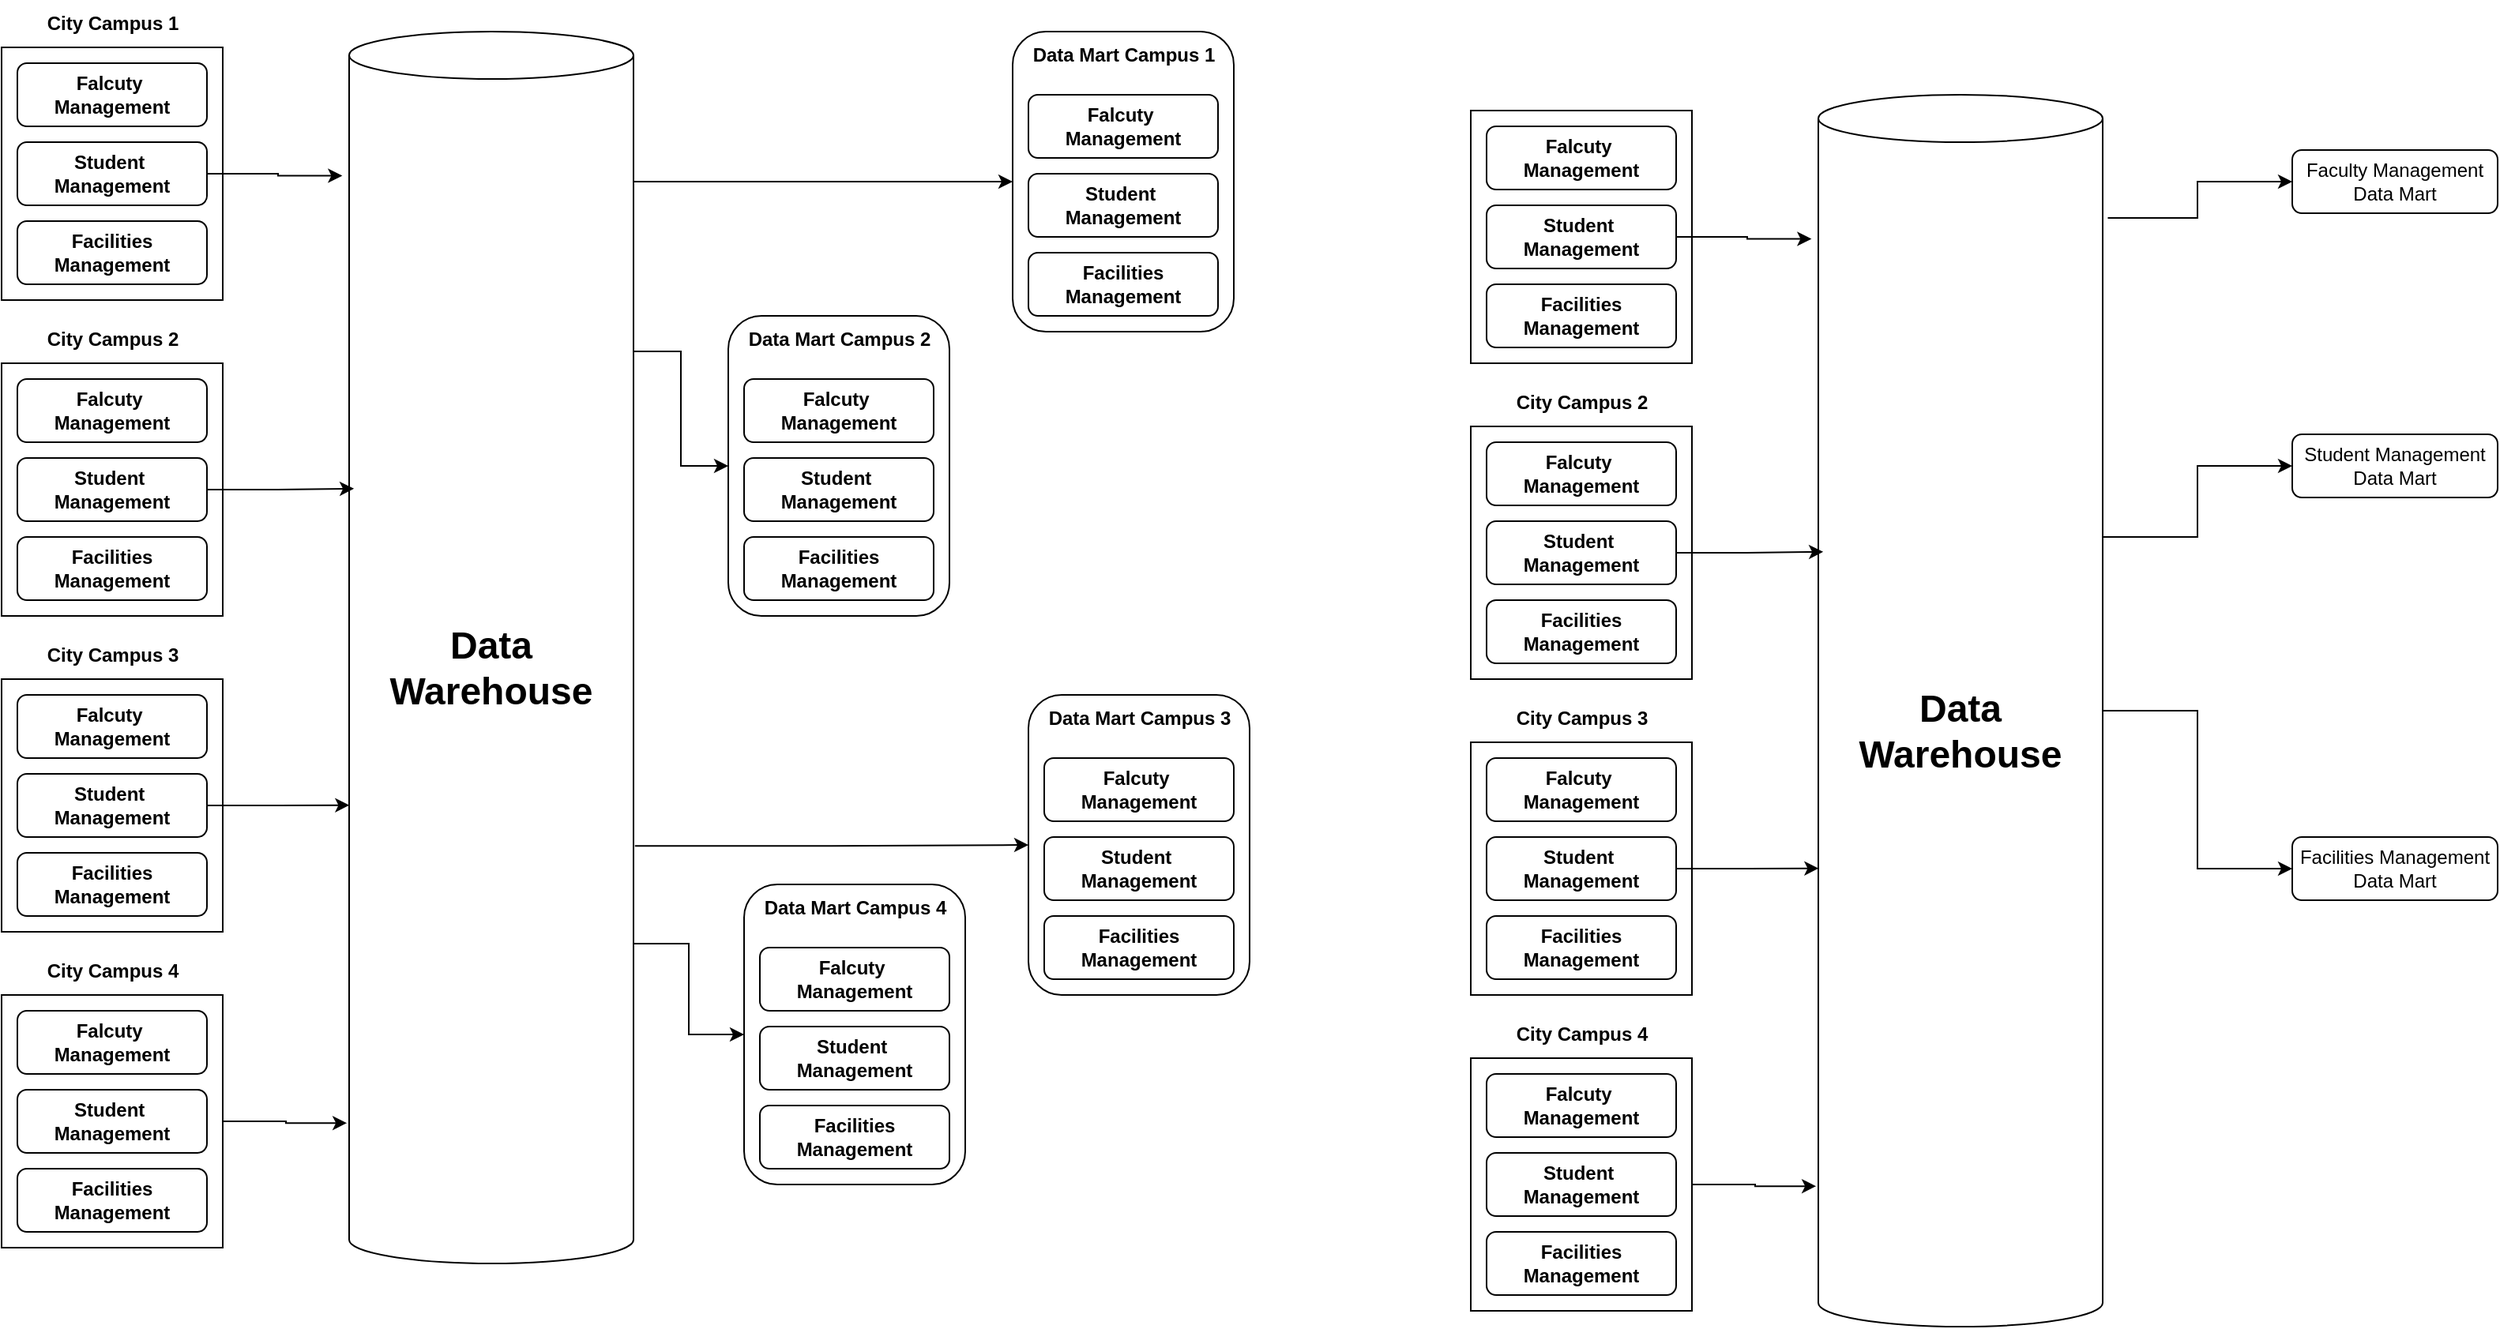 <mxfile version="24.2.3" type="device">
  <diagram name="Page-1" id="tENiPY-9sCodkAO10xxl">
    <mxGraphModel dx="2345" dy="949" grid="1" gridSize="10" guides="1" tooltips="1" connect="1" arrows="1" fold="1" page="1" pageScale="1" pageWidth="850" pageHeight="1100" math="0" shadow="0">
      <root>
        <mxCell id="0" />
        <mxCell id="1" parent="0" />
        <mxCell id="uEPAvsmC9k6E7ESDGV_1-8" value="" style="group;fontStyle=1" vertex="1" connectable="0" parent="1">
          <mxGeometry x="40" y="10" width="140" height="190" as="geometry" />
        </mxCell>
        <mxCell id="uEPAvsmC9k6E7ESDGV_1-6" value="" style="rounded=0;whiteSpace=wrap;html=1;fontStyle=1" vertex="1" parent="uEPAvsmC9k6E7ESDGV_1-8">
          <mxGeometry y="30" width="140" height="160" as="geometry" />
        </mxCell>
        <mxCell id="uEPAvsmC9k6E7ESDGV_1-2" value="Falcuty&amp;nbsp;&lt;div&gt;Management&lt;/div&gt;" style="rounded=1;whiteSpace=wrap;html=1;fontStyle=1" vertex="1" parent="uEPAvsmC9k6E7ESDGV_1-8">
          <mxGeometry x="10" y="40" width="120" height="40" as="geometry" />
        </mxCell>
        <mxCell id="uEPAvsmC9k6E7ESDGV_1-4" value="Student&amp;nbsp;&lt;div&gt;Management&lt;/div&gt;" style="rounded=1;whiteSpace=wrap;html=1;fontStyle=1" vertex="1" parent="uEPAvsmC9k6E7ESDGV_1-8">
          <mxGeometry x="10" y="90" width="120" height="40" as="geometry" />
        </mxCell>
        <mxCell id="uEPAvsmC9k6E7ESDGV_1-5" value="Facilities&lt;div&gt;Management&lt;/div&gt;" style="rounded=1;whiteSpace=wrap;html=1;fontStyle=1" vertex="1" parent="uEPAvsmC9k6E7ESDGV_1-8">
          <mxGeometry x="10" y="140" width="120" height="40" as="geometry" />
        </mxCell>
        <mxCell id="uEPAvsmC9k6E7ESDGV_1-7" value="City Campus 1" style="text;html=1;align=center;verticalAlign=middle;resizable=0;points=[];autosize=1;strokeColor=none;fillColor=none;fontStyle=1" vertex="1" parent="uEPAvsmC9k6E7ESDGV_1-8">
          <mxGeometry x="20" width="100" height="30" as="geometry" />
        </mxCell>
        <mxCell id="uEPAvsmC9k6E7ESDGV_1-9" value="" style="group;fontStyle=1" vertex="1" connectable="0" parent="1">
          <mxGeometry x="40" y="210" width="140" height="190" as="geometry" />
        </mxCell>
        <mxCell id="uEPAvsmC9k6E7ESDGV_1-10" value="" style="rounded=0;whiteSpace=wrap;html=1;fontStyle=1" vertex="1" parent="uEPAvsmC9k6E7ESDGV_1-9">
          <mxGeometry y="30" width="140" height="160" as="geometry" />
        </mxCell>
        <mxCell id="uEPAvsmC9k6E7ESDGV_1-11" value="Falcuty&amp;nbsp;&lt;div&gt;Management&lt;/div&gt;" style="rounded=1;whiteSpace=wrap;html=1;fontStyle=1" vertex="1" parent="uEPAvsmC9k6E7ESDGV_1-9">
          <mxGeometry x="10" y="40" width="120" height="40" as="geometry" />
        </mxCell>
        <mxCell id="uEPAvsmC9k6E7ESDGV_1-12" value="Student&amp;nbsp;&lt;div&gt;Management&lt;/div&gt;" style="rounded=1;whiteSpace=wrap;html=1;fontStyle=1" vertex="1" parent="uEPAvsmC9k6E7ESDGV_1-9">
          <mxGeometry x="10" y="90" width="120" height="40" as="geometry" />
        </mxCell>
        <mxCell id="uEPAvsmC9k6E7ESDGV_1-13" value="Facilities&lt;div&gt;Management&lt;/div&gt;" style="rounded=1;whiteSpace=wrap;html=1;fontStyle=1" vertex="1" parent="uEPAvsmC9k6E7ESDGV_1-9">
          <mxGeometry x="10" y="140" width="120" height="40" as="geometry" />
        </mxCell>
        <mxCell id="uEPAvsmC9k6E7ESDGV_1-14" value="City Campus 2" style="text;html=1;align=center;verticalAlign=middle;resizable=0;points=[];autosize=1;strokeColor=none;fillColor=none;fontStyle=1" vertex="1" parent="uEPAvsmC9k6E7ESDGV_1-9">
          <mxGeometry x="20" width="100" height="30" as="geometry" />
        </mxCell>
        <mxCell id="uEPAvsmC9k6E7ESDGV_1-15" value="" style="group;fontStyle=1" vertex="1" connectable="0" parent="1">
          <mxGeometry x="40" y="410" width="140" height="190" as="geometry" />
        </mxCell>
        <mxCell id="uEPAvsmC9k6E7ESDGV_1-16" value="" style="rounded=0;whiteSpace=wrap;html=1;fontStyle=1" vertex="1" parent="uEPAvsmC9k6E7ESDGV_1-15">
          <mxGeometry y="30" width="140" height="160" as="geometry" />
        </mxCell>
        <mxCell id="uEPAvsmC9k6E7ESDGV_1-17" value="Falcuty&amp;nbsp;&lt;div&gt;Management&lt;/div&gt;" style="rounded=1;whiteSpace=wrap;html=1;fontStyle=1" vertex="1" parent="uEPAvsmC9k6E7ESDGV_1-15">
          <mxGeometry x="10" y="40" width="120" height="40" as="geometry" />
        </mxCell>
        <mxCell id="uEPAvsmC9k6E7ESDGV_1-18" value="Student&amp;nbsp;&lt;div&gt;Management&lt;/div&gt;" style="rounded=1;whiteSpace=wrap;html=1;fontStyle=1" vertex="1" parent="uEPAvsmC9k6E7ESDGV_1-15">
          <mxGeometry x="10" y="90" width="120" height="40" as="geometry" />
        </mxCell>
        <mxCell id="uEPAvsmC9k6E7ESDGV_1-19" value="Facilities&lt;div&gt;Management&lt;/div&gt;" style="rounded=1;whiteSpace=wrap;html=1;fontStyle=1" vertex="1" parent="uEPAvsmC9k6E7ESDGV_1-15">
          <mxGeometry x="10" y="140" width="120" height="40" as="geometry" />
        </mxCell>
        <mxCell id="uEPAvsmC9k6E7ESDGV_1-20" value="City Campus 3" style="text;html=1;align=center;verticalAlign=middle;resizable=0;points=[];autosize=1;strokeColor=none;fillColor=none;fontStyle=1" vertex="1" parent="uEPAvsmC9k6E7ESDGV_1-15">
          <mxGeometry x="20" width="100" height="30" as="geometry" />
        </mxCell>
        <mxCell id="uEPAvsmC9k6E7ESDGV_1-21" value="" style="group;fontStyle=1" vertex="1" connectable="0" parent="1">
          <mxGeometry x="40" y="610" width="140" height="190" as="geometry" />
        </mxCell>
        <mxCell id="uEPAvsmC9k6E7ESDGV_1-22" value="" style="rounded=0;whiteSpace=wrap;html=1;fontStyle=1" vertex="1" parent="uEPAvsmC9k6E7ESDGV_1-21">
          <mxGeometry y="30" width="140" height="160" as="geometry" />
        </mxCell>
        <mxCell id="uEPAvsmC9k6E7ESDGV_1-23" value="Falcuty&amp;nbsp;&lt;div&gt;Management&lt;/div&gt;" style="rounded=1;whiteSpace=wrap;html=1;fontStyle=1" vertex="1" parent="uEPAvsmC9k6E7ESDGV_1-21">
          <mxGeometry x="10" y="40" width="120" height="40" as="geometry" />
        </mxCell>
        <mxCell id="uEPAvsmC9k6E7ESDGV_1-24" value="Student&amp;nbsp;&lt;div&gt;Management&lt;/div&gt;" style="rounded=1;whiteSpace=wrap;html=1;fontStyle=1" vertex="1" parent="uEPAvsmC9k6E7ESDGV_1-21">
          <mxGeometry x="10" y="90" width="120" height="40" as="geometry" />
        </mxCell>
        <mxCell id="uEPAvsmC9k6E7ESDGV_1-25" value="Facilities&lt;div&gt;Management&lt;/div&gt;" style="rounded=1;whiteSpace=wrap;html=1;fontStyle=1" vertex="1" parent="uEPAvsmC9k6E7ESDGV_1-21">
          <mxGeometry x="10" y="140" width="120" height="40" as="geometry" />
        </mxCell>
        <mxCell id="uEPAvsmC9k6E7ESDGV_1-26" value="City Campus 4" style="text;html=1;align=center;verticalAlign=middle;resizable=0;points=[];autosize=1;strokeColor=none;fillColor=none;fontStyle=1" vertex="1" parent="uEPAvsmC9k6E7ESDGV_1-21">
          <mxGeometry x="20" width="100" height="30" as="geometry" />
        </mxCell>
        <mxCell id="uEPAvsmC9k6E7ESDGV_1-60" style="edgeStyle=orthogonalEdgeStyle;rounded=0;orthogonalLoop=1;jettySize=auto;html=1;exitX=1;exitY=0;exitDx=0;exitDy=202.5;exitPerimeter=0;entryX=0;entryY=0.5;entryDx=0;entryDy=0;" edge="1" parent="1" source="uEPAvsmC9k6E7ESDGV_1-27" target="uEPAvsmC9k6E7ESDGV_1-38">
          <mxGeometry relative="1" as="geometry">
            <Array as="points">
              <mxPoint x="440" y="125" />
            </Array>
          </mxGeometry>
        </mxCell>
        <mxCell id="uEPAvsmC9k6E7ESDGV_1-61" style="edgeStyle=orthogonalEdgeStyle;rounded=0;orthogonalLoop=1;jettySize=auto;html=1;exitX=1;exitY=0;exitDx=0;exitDy=202.5;exitPerimeter=0;entryX=0;entryY=0.5;entryDx=0;entryDy=0;" edge="1" parent="1" source="uEPAvsmC9k6E7ESDGV_1-27" target="uEPAvsmC9k6E7ESDGV_1-43">
          <mxGeometry relative="1" as="geometry" />
        </mxCell>
        <mxCell id="uEPAvsmC9k6E7ESDGV_1-62" style="edgeStyle=orthogonalEdgeStyle;rounded=0;orthogonalLoop=1;jettySize=auto;html=1;entryX=0;entryY=0.5;entryDx=0;entryDy=0;exitX=1.005;exitY=0.661;exitDx=0;exitDy=0;exitPerimeter=0;" edge="1" parent="1" source="uEPAvsmC9k6E7ESDGV_1-27" target="uEPAvsmC9k6E7ESDGV_1-49">
          <mxGeometry relative="1" as="geometry" />
        </mxCell>
        <mxCell id="uEPAvsmC9k6E7ESDGV_1-63" style="edgeStyle=orthogonalEdgeStyle;rounded=0;orthogonalLoop=1;jettySize=auto;html=1;exitX=1;exitY=0;exitDx=0;exitDy=577.5;exitPerimeter=0;entryX=0;entryY=0.5;entryDx=0;entryDy=0;" edge="1" parent="1" source="uEPAvsmC9k6E7ESDGV_1-27" target="uEPAvsmC9k6E7ESDGV_1-55">
          <mxGeometry relative="1" as="geometry" />
        </mxCell>
        <mxCell id="uEPAvsmC9k6E7ESDGV_1-27" value="&lt;font style=&quot;font-size: 24px;&quot;&gt;&lt;b&gt;Data Warehouse&lt;/b&gt;&lt;/font&gt;" style="shape=cylinder3;whiteSpace=wrap;html=1;boundedLbl=1;backgroundOutline=1;size=15;" vertex="1" parent="1">
          <mxGeometry x="260" y="30" width="180" height="780" as="geometry" />
        </mxCell>
        <mxCell id="uEPAvsmC9k6E7ESDGV_1-28" style="edgeStyle=orthogonalEdgeStyle;rounded=0;orthogonalLoop=1;jettySize=auto;html=1;entryX=-0.024;entryY=0.117;entryDx=0;entryDy=0;entryPerimeter=0;" edge="1" parent="1" source="uEPAvsmC9k6E7ESDGV_1-4" target="uEPAvsmC9k6E7ESDGV_1-27">
          <mxGeometry relative="1" as="geometry" />
        </mxCell>
        <mxCell id="uEPAvsmC9k6E7ESDGV_1-29" style="edgeStyle=orthogonalEdgeStyle;rounded=0;orthogonalLoop=1;jettySize=auto;html=1;entryX=0.017;entryY=0.371;entryDx=0;entryDy=0;entryPerimeter=0;" edge="1" parent="1" source="uEPAvsmC9k6E7ESDGV_1-12" target="uEPAvsmC9k6E7ESDGV_1-27">
          <mxGeometry relative="1" as="geometry" />
        </mxCell>
        <mxCell id="uEPAvsmC9k6E7ESDGV_1-30" style="edgeStyle=orthogonalEdgeStyle;rounded=0;orthogonalLoop=1;jettySize=auto;html=1;entryX=0.001;entryY=0.628;entryDx=0;entryDy=0;entryPerimeter=0;" edge="1" parent="1" source="uEPAvsmC9k6E7ESDGV_1-18" target="uEPAvsmC9k6E7ESDGV_1-27">
          <mxGeometry relative="1" as="geometry" />
        </mxCell>
        <mxCell id="uEPAvsmC9k6E7ESDGV_1-31" style="edgeStyle=orthogonalEdgeStyle;rounded=0;orthogonalLoop=1;jettySize=auto;html=1;entryX=-0.008;entryY=0.886;entryDx=0;entryDy=0;entryPerimeter=0;" edge="1" parent="1" source="uEPAvsmC9k6E7ESDGV_1-22" target="uEPAvsmC9k6E7ESDGV_1-27">
          <mxGeometry relative="1" as="geometry" />
        </mxCell>
        <mxCell id="uEPAvsmC9k6E7ESDGV_1-41" value="" style="group" vertex="1" connectable="0" parent="1">
          <mxGeometry x="680" y="30" width="140" height="190" as="geometry" />
        </mxCell>
        <mxCell id="uEPAvsmC9k6E7ESDGV_1-38" value="g" style="rounded=1;whiteSpace=wrap;html=1;container=1;" vertex="1" parent="uEPAvsmC9k6E7ESDGV_1-41">
          <mxGeometry width="140" height="190" as="geometry" />
        </mxCell>
        <mxCell id="uEPAvsmC9k6E7ESDGV_1-34" value="Falcuty&amp;nbsp;&lt;div&gt;Management&lt;/div&gt;" style="rounded=1;whiteSpace=wrap;html=1;fontStyle=1" vertex="1" parent="uEPAvsmC9k6E7ESDGV_1-41">
          <mxGeometry x="10" y="40" width="120" height="40" as="geometry" />
        </mxCell>
        <mxCell id="uEPAvsmC9k6E7ESDGV_1-35" value="Student&amp;nbsp;&lt;div&gt;Management&lt;/div&gt;" style="rounded=1;whiteSpace=wrap;html=1;fontStyle=1" vertex="1" parent="uEPAvsmC9k6E7ESDGV_1-41">
          <mxGeometry x="10" y="90" width="120" height="40" as="geometry" />
        </mxCell>
        <mxCell id="uEPAvsmC9k6E7ESDGV_1-36" value="Facilities&lt;div&gt;Management&lt;/div&gt;" style="rounded=1;whiteSpace=wrap;html=1;fontStyle=1" vertex="1" parent="uEPAvsmC9k6E7ESDGV_1-41">
          <mxGeometry x="10" y="140" width="120" height="40" as="geometry" />
        </mxCell>
        <mxCell id="uEPAvsmC9k6E7ESDGV_1-37" value="Data Mart Campus 1" style="text;html=1;align=center;verticalAlign=middle;resizable=0;points=[];autosize=1;strokeColor=none;fillColor=none;fontStyle=1" vertex="1" parent="uEPAvsmC9k6E7ESDGV_1-41">
          <mxGeometry x="5" width="130" height="30" as="geometry" />
        </mxCell>
        <mxCell id="uEPAvsmC9k6E7ESDGV_1-42" value="" style="group" vertex="1" connectable="0" parent="1">
          <mxGeometry x="500" y="210" width="140" height="190" as="geometry" />
        </mxCell>
        <mxCell id="uEPAvsmC9k6E7ESDGV_1-43" value="g" style="rounded=1;whiteSpace=wrap;html=1;container=1;" vertex="1" parent="uEPAvsmC9k6E7ESDGV_1-42">
          <mxGeometry width="140" height="190" as="geometry" />
        </mxCell>
        <mxCell id="uEPAvsmC9k6E7ESDGV_1-44" value="Falcuty&amp;nbsp;&lt;div&gt;Management&lt;/div&gt;" style="rounded=1;whiteSpace=wrap;html=1;fontStyle=1" vertex="1" parent="uEPAvsmC9k6E7ESDGV_1-42">
          <mxGeometry x="10" y="40" width="120" height="40" as="geometry" />
        </mxCell>
        <mxCell id="uEPAvsmC9k6E7ESDGV_1-45" value="Student&amp;nbsp;&lt;div&gt;Management&lt;/div&gt;" style="rounded=1;whiteSpace=wrap;html=1;fontStyle=1" vertex="1" parent="uEPAvsmC9k6E7ESDGV_1-42">
          <mxGeometry x="10" y="90" width="120" height="40" as="geometry" />
        </mxCell>
        <mxCell id="uEPAvsmC9k6E7ESDGV_1-46" value="Facilities&lt;div&gt;Management&lt;/div&gt;" style="rounded=1;whiteSpace=wrap;html=1;fontStyle=1" vertex="1" parent="uEPAvsmC9k6E7ESDGV_1-42">
          <mxGeometry x="10" y="140" width="120" height="40" as="geometry" />
        </mxCell>
        <mxCell id="uEPAvsmC9k6E7ESDGV_1-47" value="Data Mart Campus 2" style="text;html=1;align=center;verticalAlign=middle;resizable=0;points=[];autosize=1;strokeColor=none;fillColor=none;fontStyle=1" vertex="1" parent="uEPAvsmC9k6E7ESDGV_1-42">
          <mxGeometry x="5" width="130" height="30" as="geometry" />
        </mxCell>
        <mxCell id="uEPAvsmC9k6E7ESDGV_1-48" value="" style="group" vertex="1" connectable="0" parent="1">
          <mxGeometry x="690" y="450" width="140" height="190" as="geometry" />
        </mxCell>
        <mxCell id="uEPAvsmC9k6E7ESDGV_1-49" value="g" style="rounded=1;whiteSpace=wrap;html=1;container=1;" vertex="1" parent="uEPAvsmC9k6E7ESDGV_1-48">
          <mxGeometry width="140" height="190" as="geometry" />
        </mxCell>
        <mxCell id="uEPAvsmC9k6E7ESDGV_1-50" value="Falcuty&amp;nbsp;&lt;div&gt;Management&lt;/div&gt;" style="rounded=1;whiteSpace=wrap;html=1;fontStyle=1" vertex="1" parent="uEPAvsmC9k6E7ESDGV_1-48">
          <mxGeometry x="10" y="40" width="120" height="40" as="geometry" />
        </mxCell>
        <mxCell id="uEPAvsmC9k6E7ESDGV_1-51" value="Student&amp;nbsp;&lt;div&gt;Management&lt;/div&gt;" style="rounded=1;whiteSpace=wrap;html=1;fontStyle=1" vertex="1" parent="uEPAvsmC9k6E7ESDGV_1-48">
          <mxGeometry x="10" y="90" width="120" height="40" as="geometry" />
        </mxCell>
        <mxCell id="uEPAvsmC9k6E7ESDGV_1-52" value="Facilities&lt;div&gt;Management&lt;/div&gt;" style="rounded=1;whiteSpace=wrap;html=1;fontStyle=1" vertex="1" parent="uEPAvsmC9k6E7ESDGV_1-48">
          <mxGeometry x="10" y="140" width="120" height="40" as="geometry" />
        </mxCell>
        <mxCell id="uEPAvsmC9k6E7ESDGV_1-53" value="Data Mart Campus 3" style="text;html=1;align=center;verticalAlign=middle;resizable=0;points=[];autosize=1;strokeColor=none;fillColor=none;fontStyle=1" vertex="1" parent="uEPAvsmC9k6E7ESDGV_1-48">
          <mxGeometry x="5" width="130" height="30" as="geometry" />
        </mxCell>
        <mxCell id="uEPAvsmC9k6E7ESDGV_1-54" value="" style="group" vertex="1" connectable="0" parent="1">
          <mxGeometry x="510" y="570" width="140" height="190" as="geometry" />
        </mxCell>
        <mxCell id="uEPAvsmC9k6E7ESDGV_1-55" value="g" style="rounded=1;whiteSpace=wrap;html=1;container=1;" vertex="1" parent="uEPAvsmC9k6E7ESDGV_1-54">
          <mxGeometry width="140" height="190" as="geometry" />
        </mxCell>
        <mxCell id="uEPAvsmC9k6E7ESDGV_1-56" value="Falcuty&amp;nbsp;&lt;div&gt;Management&lt;/div&gt;" style="rounded=1;whiteSpace=wrap;html=1;fontStyle=1" vertex="1" parent="uEPAvsmC9k6E7ESDGV_1-54">
          <mxGeometry x="10" y="40" width="120" height="40" as="geometry" />
        </mxCell>
        <mxCell id="uEPAvsmC9k6E7ESDGV_1-57" value="Student&amp;nbsp;&lt;div&gt;Management&lt;/div&gt;" style="rounded=1;whiteSpace=wrap;html=1;fontStyle=1" vertex="1" parent="uEPAvsmC9k6E7ESDGV_1-54">
          <mxGeometry x="10" y="90" width="120" height="40" as="geometry" />
        </mxCell>
        <mxCell id="uEPAvsmC9k6E7ESDGV_1-58" value="Facilities&lt;div&gt;Management&lt;/div&gt;" style="rounded=1;whiteSpace=wrap;html=1;fontStyle=1" vertex="1" parent="uEPAvsmC9k6E7ESDGV_1-54">
          <mxGeometry x="10" y="140" width="120" height="40" as="geometry" />
        </mxCell>
        <mxCell id="uEPAvsmC9k6E7ESDGV_1-59" value="Data Mart Campus 4" style="text;html=1;align=center;verticalAlign=middle;resizable=0;points=[];autosize=1;strokeColor=none;fillColor=none;fontStyle=1" vertex="1" parent="uEPAvsmC9k6E7ESDGV_1-54">
          <mxGeometry x="5" width="130" height="30" as="geometry" />
        </mxCell>
        <mxCell id="uEPAvsmC9k6E7ESDGV_1-64" value="" style="rounded=0;whiteSpace=wrap;html=1;fontStyle=1" vertex="1" parent="1">
          <mxGeometry x="970" y="80" width="140" height="160" as="geometry" />
        </mxCell>
        <mxCell id="uEPAvsmC9k6E7ESDGV_1-65" value="Falcuty&amp;nbsp;&lt;div&gt;Management&lt;/div&gt;" style="rounded=1;whiteSpace=wrap;html=1;fontStyle=1" vertex="1" parent="1">
          <mxGeometry x="980" y="90" width="120" height="40" as="geometry" />
        </mxCell>
        <mxCell id="uEPAvsmC9k6E7ESDGV_1-66" value="Student&amp;nbsp;&lt;div&gt;Management&lt;/div&gt;" style="rounded=1;whiteSpace=wrap;html=1;fontStyle=1" vertex="1" parent="1">
          <mxGeometry x="980" y="140" width="120" height="40" as="geometry" />
        </mxCell>
        <mxCell id="uEPAvsmC9k6E7ESDGV_1-67" value="Facilities&lt;div&gt;Management&lt;/div&gt;" style="rounded=1;whiteSpace=wrap;html=1;fontStyle=1" vertex="1" parent="1">
          <mxGeometry x="980" y="190" width="120" height="40" as="geometry" />
        </mxCell>
        <mxCell id="uEPAvsmC9k6E7ESDGV_1-68" value="" style="group;fontStyle=1" vertex="1" connectable="0" parent="1">
          <mxGeometry x="970" y="250" width="140" height="190" as="geometry" />
        </mxCell>
        <mxCell id="uEPAvsmC9k6E7ESDGV_1-69" value="" style="rounded=0;whiteSpace=wrap;html=1;fontStyle=1" vertex="1" parent="uEPAvsmC9k6E7ESDGV_1-68">
          <mxGeometry y="30" width="140" height="160" as="geometry" />
        </mxCell>
        <mxCell id="uEPAvsmC9k6E7ESDGV_1-70" value="Falcuty&amp;nbsp;&lt;div&gt;Management&lt;/div&gt;" style="rounded=1;whiteSpace=wrap;html=1;fontStyle=1" vertex="1" parent="uEPAvsmC9k6E7ESDGV_1-68">
          <mxGeometry x="10" y="40" width="120" height="40" as="geometry" />
        </mxCell>
        <mxCell id="uEPAvsmC9k6E7ESDGV_1-71" value="Student&amp;nbsp;&lt;div&gt;Management&lt;/div&gt;" style="rounded=1;whiteSpace=wrap;html=1;fontStyle=1" vertex="1" parent="uEPAvsmC9k6E7ESDGV_1-68">
          <mxGeometry x="10" y="90" width="120" height="40" as="geometry" />
        </mxCell>
        <mxCell id="uEPAvsmC9k6E7ESDGV_1-72" value="Facilities&lt;div&gt;Management&lt;/div&gt;" style="rounded=1;whiteSpace=wrap;html=1;fontStyle=1" vertex="1" parent="uEPAvsmC9k6E7ESDGV_1-68">
          <mxGeometry x="10" y="140" width="120" height="40" as="geometry" />
        </mxCell>
        <mxCell id="uEPAvsmC9k6E7ESDGV_1-73" value="City Campus 2" style="text;html=1;align=center;verticalAlign=middle;resizable=0;points=[];autosize=1;strokeColor=none;fillColor=none;fontStyle=1" vertex="1" parent="uEPAvsmC9k6E7ESDGV_1-68">
          <mxGeometry x="20" width="100" height="30" as="geometry" />
        </mxCell>
        <mxCell id="uEPAvsmC9k6E7ESDGV_1-74" value="" style="group;fontStyle=1" vertex="1" connectable="0" parent="1">
          <mxGeometry x="970" y="450" width="140" height="190" as="geometry" />
        </mxCell>
        <mxCell id="uEPAvsmC9k6E7ESDGV_1-75" value="" style="rounded=0;whiteSpace=wrap;html=1;fontStyle=1" vertex="1" parent="uEPAvsmC9k6E7ESDGV_1-74">
          <mxGeometry y="30" width="140" height="160" as="geometry" />
        </mxCell>
        <mxCell id="uEPAvsmC9k6E7ESDGV_1-76" value="Falcuty&amp;nbsp;&lt;div&gt;Management&lt;/div&gt;" style="rounded=1;whiteSpace=wrap;html=1;fontStyle=1" vertex="1" parent="uEPAvsmC9k6E7ESDGV_1-74">
          <mxGeometry x="10" y="40" width="120" height="40" as="geometry" />
        </mxCell>
        <mxCell id="uEPAvsmC9k6E7ESDGV_1-77" value="Student&amp;nbsp;&lt;div&gt;Management&lt;/div&gt;" style="rounded=1;whiteSpace=wrap;html=1;fontStyle=1" vertex="1" parent="uEPAvsmC9k6E7ESDGV_1-74">
          <mxGeometry x="10" y="90" width="120" height="40" as="geometry" />
        </mxCell>
        <mxCell id="uEPAvsmC9k6E7ESDGV_1-78" value="Facilities&lt;div&gt;Management&lt;/div&gt;" style="rounded=1;whiteSpace=wrap;html=1;fontStyle=1" vertex="1" parent="uEPAvsmC9k6E7ESDGV_1-74">
          <mxGeometry x="10" y="140" width="120" height="40" as="geometry" />
        </mxCell>
        <mxCell id="uEPAvsmC9k6E7ESDGV_1-79" value="City Campus 3" style="text;html=1;align=center;verticalAlign=middle;resizable=0;points=[];autosize=1;strokeColor=none;fillColor=none;fontStyle=1" vertex="1" parent="uEPAvsmC9k6E7ESDGV_1-74">
          <mxGeometry x="20" width="100" height="30" as="geometry" />
        </mxCell>
        <mxCell id="uEPAvsmC9k6E7ESDGV_1-80" value="" style="group;fontStyle=1" vertex="1" connectable="0" parent="1">
          <mxGeometry x="970" y="650" width="140" height="190" as="geometry" />
        </mxCell>
        <mxCell id="uEPAvsmC9k6E7ESDGV_1-81" value="" style="rounded=0;whiteSpace=wrap;html=1;fontStyle=1" vertex="1" parent="uEPAvsmC9k6E7ESDGV_1-80">
          <mxGeometry y="30" width="140" height="160" as="geometry" />
        </mxCell>
        <mxCell id="uEPAvsmC9k6E7ESDGV_1-82" value="Falcuty&amp;nbsp;&lt;div&gt;Management&lt;/div&gt;" style="rounded=1;whiteSpace=wrap;html=1;fontStyle=1" vertex="1" parent="uEPAvsmC9k6E7ESDGV_1-80">
          <mxGeometry x="10" y="40" width="120" height="40" as="geometry" />
        </mxCell>
        <mxCell id="uEPAvsmC9k6E7ESDGV_1-83" value="Student&amp;nbsp;&lt;div&gt;Management&lt;/div&gt;" style="rounded=1;whiteSpace=wrap;html=1;fontStyle=1" vertex="1" parent="uEPAvsmC9k6E7ESDGV_1-80">
          <mxGeometry x="10" y="90" width="120" height="40" as="geometry" />
        </mxCell>
        <mxCell id="uEPAvsmC9k6E7ESDGV_1-84" value="Facilities&lt;div&gt;Management&lt;/div&gt;" style="rounded=1;whiteSpace=wrap;html=1;fontStyle=1" vertex="1" parent="uEPAvsmC9k6E7ESDGV_1-80">
          <mxGeometry x="10" y="140" width="120" height="40" as="geometry" />
        </mxCell>
        <mxCell id="uEPAvsmC9k6E7ESDGV_1-85" value="City Campus 4" style="text;html=1;align=center;verticalAlign=middle;resizable=0;points=[];autosize=1;strokeColor=none;fillColor=none;fontStyle=1" vertex="1" parent="uEPAvsmC9k6E7ESDGV_1-80">
          <mxGeometry x="20" width="100" height="30" as="geometry" />
        </mxCell>
        <mxCell id="uEPAvsmC9k6E7ESDGV_1-96" style="edgeStyle=orthogonalEdgeStyle;rounded=0;orthogonalLoop=1;jettySize=auto;html=1;entryX=0;entryY=0.5;entryDx=0;entryDy=0;exitX=1.018;exitY=0.1;exitDx=0;exitDy=0;exitPerimeter=0;" edge="1" parent="1" source="uEPAvsmC9k6E7ESDGV_1-86" target="uEPAvsmC9k6E7ESDGV_1-92">
          <mxGeometry relative="1" as="geometry" />
        </mxCell>
        <mxCell id="uEPAvsmC9k6E7ESDGV_1-98" style="edgeStyle=orthogonalEdgeStyle;rounded=0;orthogonalLoop=1;jettySize=auto;html=1;entryX=0;entryY=0.5;entryDx=0;entryDy=0;exitX=1;exitY=0.359;exitDx=0;exitDy=0;exitPerimeter=0;" edge="1" parent="1" source="uEPAvsmC9k6E7ESDGV_1-86" target="uEPAvsmC9k6E7ESDGV_1-93">
          <mxGeometry relative="1" as="geometry" />
        </mxCell>
        <mxCell id="uEPAvsmC9k6E7ESDGV_1-99" style="edgeStyle=orthogonalEdgeStyle;rounded=0;orthogonalLoop=1;jettySize=auto;html=1;entryX=0;entryY=0.5;entryDx=0;entryDy=0;" edge="1" parent="1" source="uEPAvsmC9k6E7ESDGV_1-86" target="uEPAvsmC9k6E7ESDGV_1-94">
          <mxGeometry relative="1" as="geometry" />
        </mxCell>
        <mxCell id="uEPAvsmC9k6E7ESDGV_1-86" value="&lt;font style=&quot;font-size: 24px;&quot;&gt;&lt;b&gt;Data Warehouse&lt;/b&gt;&lt;/font&gt;" style="shape=cylinder3;whiteSpace=wrap;html=1;boundedLbl=1;backgroundOutline=1;size=15;" vertex="1" parent="1">
          <mxGeometry x="1190" y="70" width="180" height="780" as="geometry" />
        </mxCell>
        <mxCell id="uEPAvsmC9k6E7ESDGV_1-87" style="edgeStyle=orthogonalEdgeStyle;rounded=0;orthogonalLoop=1;jettySize=auto;html=1;entryX=-0.024;entryY=0.117;entryDx=0;entryDy=0;entryPerimeter=0;" edge="1" parent="1" source="uEPAvsmC9k6E7ESDGV_1-66" target="uEPAvsmC9k6E7ESDGV_1-86">
          <mxGeometry relative="1" as="geometry" />
        </mxCell>
        <mxCell id="uEPAvsmC9k6E7ESDGV_1-88" style="edgeStyle=orthogonalEdgeStyle;rounded=0;orthogonalLoop=1;jettySize=auto;html=1;entryX=0.017;entryY=0.371;entryDx=0;entryDy=0;entryPerimeter=0;" edge="1" parent="1" source="uEPAvsmC9k6E7ESDGV_1-71" target="uEPAvsmC9k6E7ESDGV_1-86">
          <mxGeometry relative="1" as="geometry" />
        </mxCell>
        <mxCell id="uEPAvsmC9k6E7ESDGV_1-89" style="edgeStyle=orthogonalEdgeStyle;rounded=0;orthogonalLoop=1;jettySize=auto;html=1;entryX=0.001;entryY=0.628;entryDx=0;entryDy=0;entryPerimeter=0;" edge="1" parent="1" source="uEPAvsmC9k6E7ESDGV_1-77" target="uEPAvsmC9k6E7ESDGV_1-86">
          <mxGeometry relative="1" as="geometry" />
        </mxCell>
        <mxCell id="uEPAvsmC9k6E7ESDGV_1-90" style="edgeStyle=orthogonalEdgeStyle;rounded=0;orthogonalLoop=1;jettySize=auto;html=1;entryX=-0.008;entryY=0.886;entryDx=0;entryDy=0;entryPerimeter=0;" edge="1" parent="1" source="uEPAvsmC9k6E7ESDGV_1-81" target="uEPAvsmC9k6E7ESDGV_1-86">
          <mxGeometry relative="1" as="geometry" />
        </mxCell>
        <mxCell id="uEPAvsmC9k6E7ESDGV_1-92" value="Faculty Management&lt;div&gt;Data Mart&lt;/div&gt;" style="rounded=1;whiteSpace=wrap;html=1;" vertex="1" parent="1">
          <mxGeometry x="1490" y="105" width="130" height="40" as="geometry" />
        </mxCell>
        <mxCell id="uEPAvsmC9k6E7ESDGV_1-93" value="Student Management&lt;div&gt;Data Mart&lt;/div&gt;" style="rounded=1;whiteSpace=wrap;html=1;" vertex="1" parent="1">
          <mxGeometry x="1490" y="285" width="130" height="40" as="geometry" />
        </mxCell>
        <mxCell id="uEPAvsmC9k6E7ESDGV_1-94" value="Facilities Management&lt;div&gt;Data Mart&lt;/div&gt;" style="rounded=1;whiteSpace=wrap;html=1;" vertex="1" parent="1">
          <mxGeometry x="1490" y="540" width="130" height="40" as="geometry" />
        </mxCell>
      </root>
    </mxGraphModel>
  </diagram>
</mxfile>
